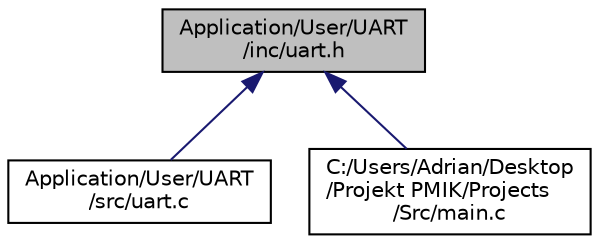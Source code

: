 digraph "Application/User/UART/inc/uart.h"
{
  edge [fontname="Helvetica",fontsize="10",labelfontname="Helvetica",labelfontsize="10"];
  node [fontname="Helvetica",fontsize="10",shape=record];
  Node6 [label="Application/User/UART\l/inc/uart.h",height=0.2,width=0.4,color="black", fillcolor="grey75", style="filled", fontcolor="black"];
  Node6 -> Node7 [dir="back",color="midnightblue",fontsize="10",style="solid"];
  Node7 [label="Application/User/UART\l/src/uart.c",height=0.2,width=0.4,color="black", fillcolor="white", style="filled",URL="$uart_8c.html"];
  Node6 -> Node8 [dir="back",color="midnightblue",fontsize="10",style="solid"];
  Node8 [label="C:/Users/Adrian/Desktop\l/Projekt PMIK/Projects\l/Src/main.c",height=0.2,width=0.4,color="black", fillcolor="white", style="filled",URL="$main_8c.html",tooltip=": Main program body "];
}
